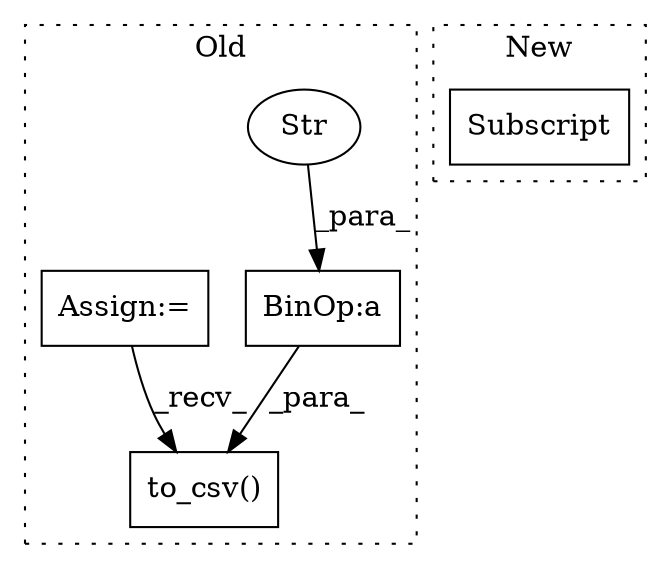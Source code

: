 digraph G {
subgraph cluster0 {
1 [label="to_csv()" a="75" s="3710,3775" l="10,21" shape="box"];
3 [label="BinOp:a" a="82" s="3748" l="3" shape="box"];
4 [label="Str" a="66" s="3751" l="3" shape="ellipse"];
5 [label="Assign:=" a="68" s="3642" l="3" shape="box"];
label = "Old";
style="dotted";
}
subgraph cluster1 {
2 [label="Subscript" a="63" s="2345,0" l="32,0" shape="box"];
label = "New";
style="dotted";
}
3 -> 1 [label="_para_"];
4 -> 3 [label="_para_"];
5 -> 1 [label="_recv_"];
}